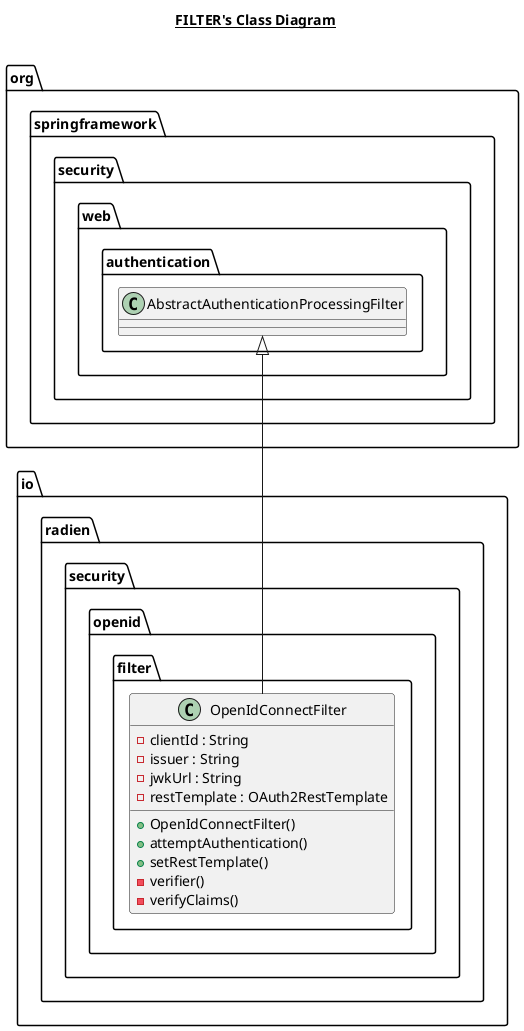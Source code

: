 @startuml

title __FILTER's Class Diagram__\n

  namespace io.radien.security.openid.filter {
    class io.radien.security.openid.filter.OpenIdConnectFilter {
        - clientId : String
        - issuer : String
        - jwkUrl : String
        - restTemplate : OAuth2RestTemplate
        + OpenIdConnectFilter()
        + attemptAuthentication()
        + setRestTemplate()
        - verifier()
        - verifyClaims()
    }
  }
  

  io.radien.security.openid.filter.OpenIdConnectFilter -up-|> org.springframework.security.web.authentication.AbstractAuthenticationProcessingFilter







@enduml
